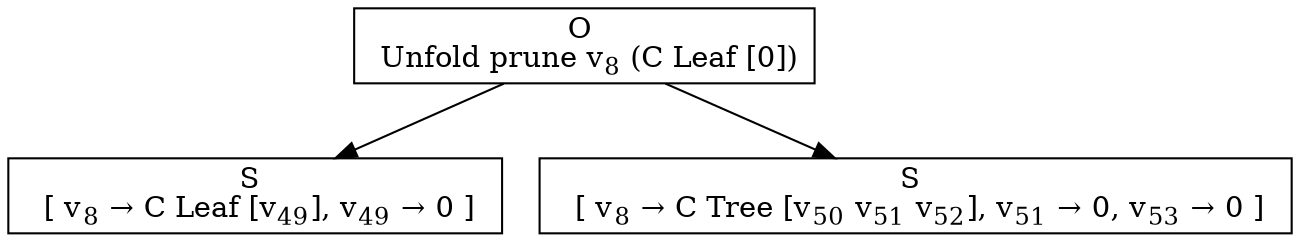 digraph {
    graph [rankdir=TB
          ,bgcolor=transparent];
    node [shape=box
         ,fillcolor=white
         ,style=filled];
    0 [label=<O <BR/> Unfold prune v<SUB>8</SUB> (C Leaf [0])>];
    1 [label=<S <BR/>  [ v<SUB>8</SUB> &rarr; C Leaf [v<SUB>49</SUB>], v<SUB>49</SUB> &rarr; 0 ] >];
    2 [label=<S <BR/>  [ v<SUB>8</SUB> &rarr; C Tree [v<SUB>50</SUB> v<SUB>51</SUB> v<SUB>52</SUB>], v<SUB>51</SUB> &rarr; 0, v<SUB>53</SUB> &rarr; 0 ] >];
    0 -> 1 [label=""];
    0 -> 2 [label=""];
}